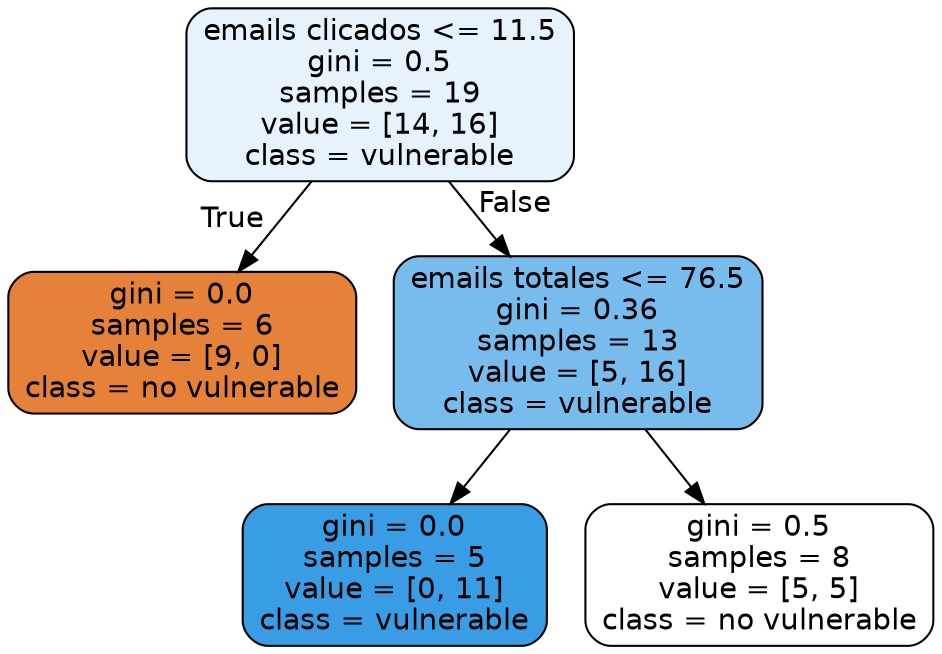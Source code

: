 digraph Tree {
node [shape=box, style="filled, rounded", color="black", fontname="helvetica"] ;
edge [fontname="helvetica"] ;
0 [label="emails clicados <= 11.5\ngini = 0.5\nsamples = 19\nvalue = [14, 16]\nclass = vulnerable", fillcolor="#e6f3fc"] ;
1 [label="gini = 0.0\nsamples = 6\nvalue = [9, 0]\nclass = no vulnerable", fillcolor="#e58139"] ;
0 -> 1 [labeldistance=2.5, labelangle=45, headlabel="True"] ;
2 [label="emails totales <= 76.5\ngini = 0.36\nsamples = 13\nvalue = [5, 16]\nclass = vulnerable", fillcolor="#77bced"] ;
0 -> 2 [labeldistance=2.5, labelangle=-45, headlabel="False"] ;
3 [label="gini = 0.0\nsamples = 5\nvalue = [0, 11]\nclass = vulnerable", fillcolor="#399de5"] ;
2 -> 3 ;
4 [label="gini = 0.5\nsamples = 8\nvalue = [5, 5]\nclass = no vulnerable", fillcolor="#ffffff"] ;
2 -> 4 ;
}